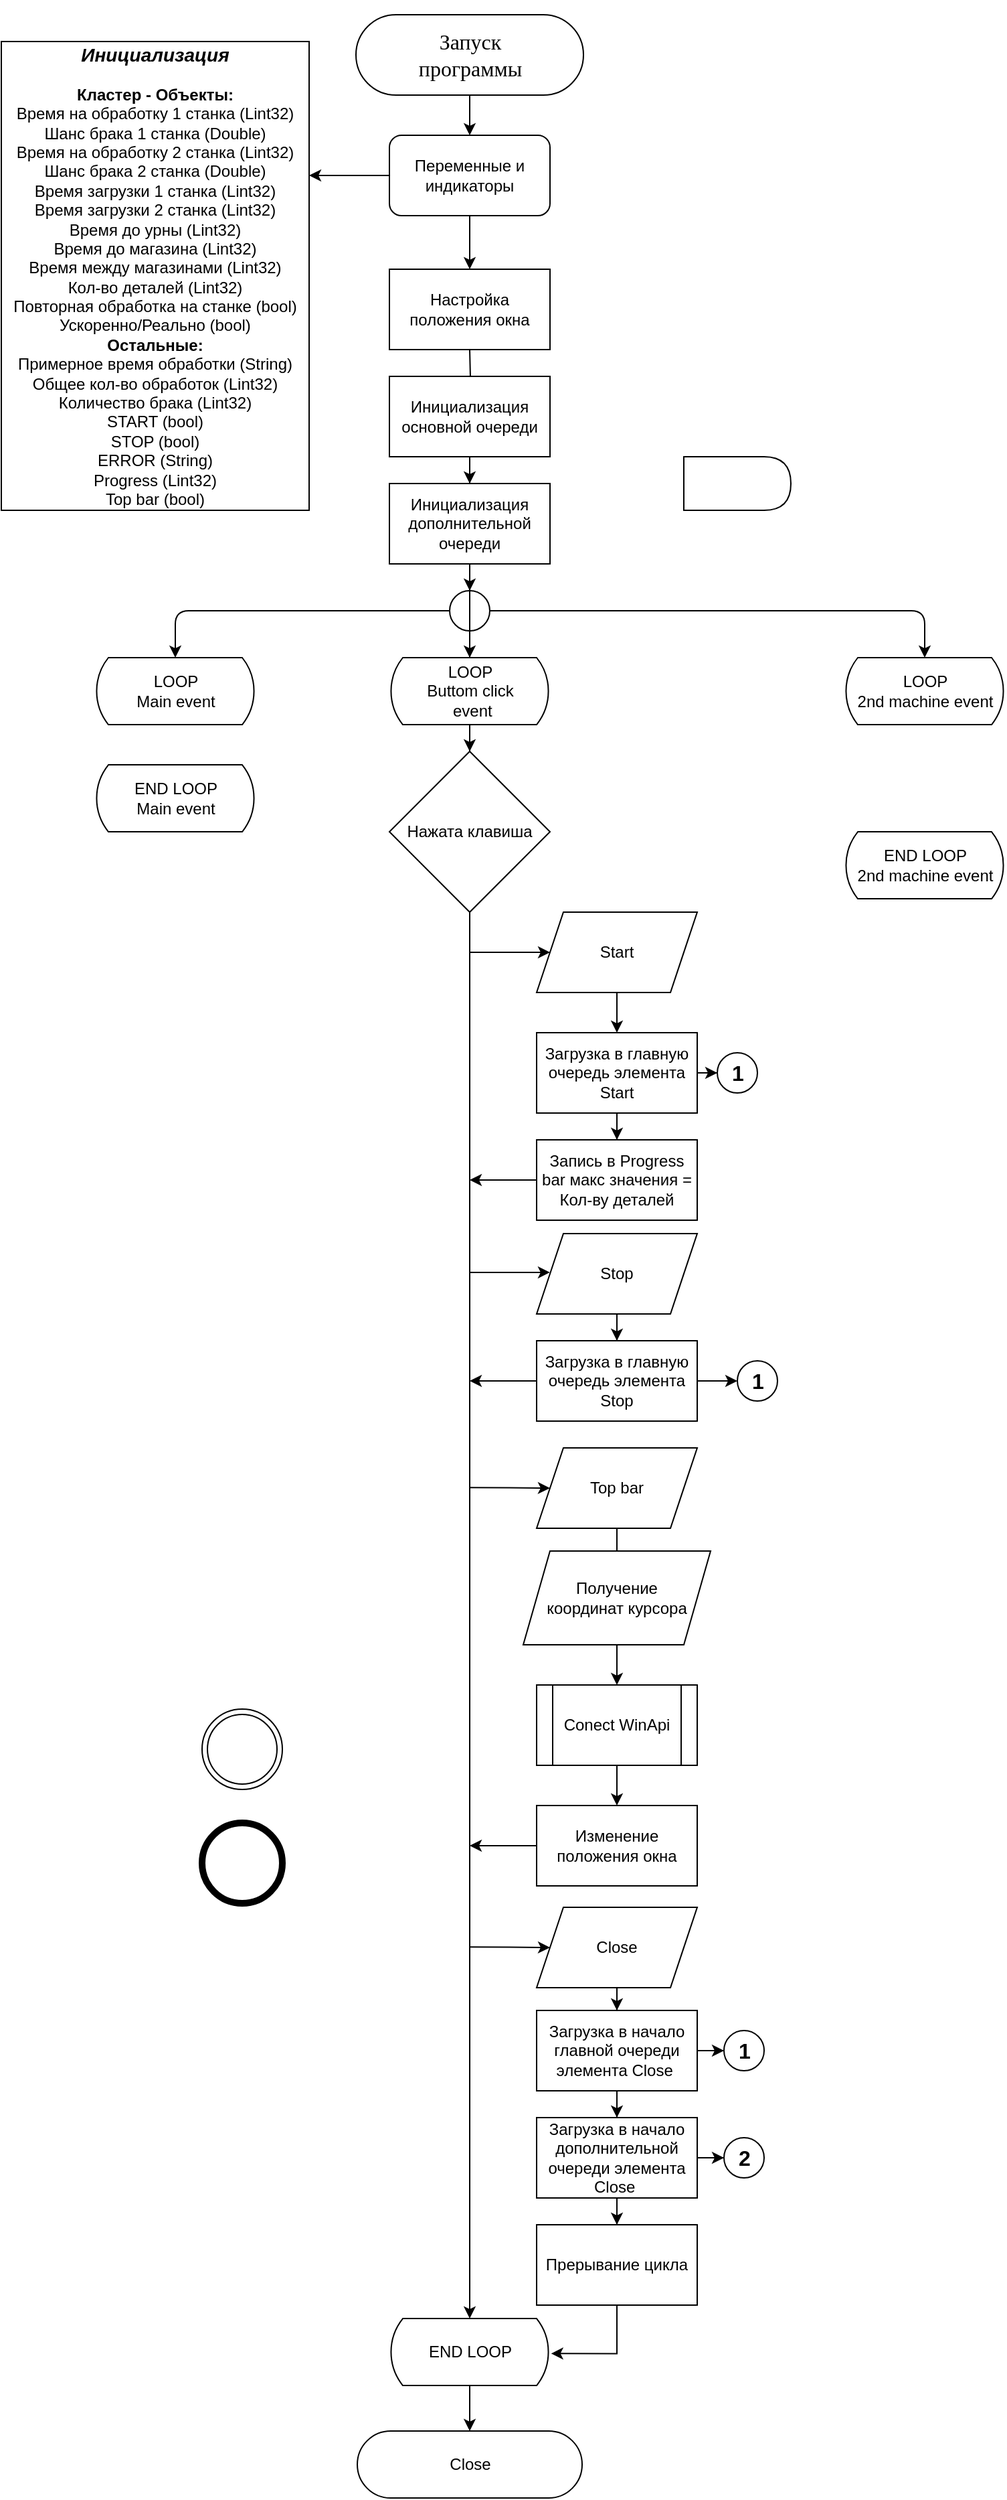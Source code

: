 <mxfile version="13.8.1" type="github">
  <diagram id="C5RBs43oDa-KdzZeNtuy" name="Page-1">
    <mxGraphModel dx="1185" dy="643" grid="1" gridSize="10" guides="1" tooltips="1" connect="1" arrows="1" fold="1" page="1" pageScale="1" pageWidth="827" pageHeight="1169" math="0" shadow="0">
      <root>
        <mxCell id="WIyWlLk6GJQsqaUBKTNV-0" />
        <mxCell id="WIyWlLk6GJQsqaUBKTNV-1" parent="WIyWlLk6GJQsqaUBKTNV-0" />
        <mxCell id="-fShvXhJAneemEz7oOzi-4" value="" style="edgeStyle=orthogonalEdgeStyle;rounded=0;orthogonalLoop=1;jettySize=auto;html=1;" edge="1" parent="WIyWlLk6GJQsqaUBKTNV-1" target="-fShvXhJAneemEz7oOzi-3">
          <mxGeometry relative="1" as="geometry">
            <mxPoint x="410" y="300" as="sourcePoint" />
          </mxGeometry>
        </mxCell>
        <mxCell id="-fShvXhJAneemEz7oOzi-6" value="" style="edgeStyle=orthogonalEdgeStyle;rounded=0;orthogonalLoop=1;jettySize=auto;html=1;" edge="1" parent="WIyWlLk6GJQsqaUBKTNV-1" source="-fShvXhJAneemEz7oOzi-3" target="-fShvXhJAneemEz7oOzi-5">
          <mxGeometry relative="1" as="geometry" />
        </mxCell>
        <mxCell id="-fShvXhJAneemEz7oOzi-3" value="Инициализация основной очереди" style="whiteSpace=wrap;html=1;rounded=0;" vertex="1" parent="WIyWlLk6GJQsqaUBKTNV-1">
          <mxGeometry x="350" y="320" width="120" height="60" as="geometry" />
        </mxCell>
        <mxCell id="-fShvXhJAneemEz7oOzi-10" value="" style="edgeStyle=orthogonalEdgeStyle;rounded=0;orthogonalLoop=1;jettySize=auto;html=1;entryX=0.5;entryY=0;entryDx=0;entryDy=0;entryPerimeter=0;" edge="1" parent="WIyWlLk6GJQsqaUBKTNV-1" source="-fShvXhJAneemEz7oOzi-73" target="-fShvXhJAneemEz7oOzi-60">
          <mxGeometry relative="1" as="geometry">
            <mxPoint x="410" y="480" as="targetPoint" />
          </mxGeometry>
        </mxCell>
        <mxCell id="-fShvXhJAneemEz7oOzi-5" value="&lt;span&gt;Инициализация дополнительной очереди&lt;/span&gt;" style="whiteSpace=wrap;html=1;rounded=0;" vertex="1" parent="WIyWlLk6GJQsqaUBKTNV-1">
          <mxGeometry x="350" y="400" width="120" height="60" as="geometry" />
        </mxCell>
        <mxCell id="-fShvXhJAneemEz7oOzi-17" value="" style="edgeStyle=orthogonalEdgeStyle;rounded=0;orthogonalLoop=1;jettySize=auto;html=1;exitX=0.5;exitY=1;exitDx=0;exitDy=0;exitPerimeter=0;" edge="1" parent="WIyWlLk6GJQsqaUBKTNV-1" source="-fShvXhJAneemEz7oOzi-60" target="-fShvXhJAneemEz7oOzi-16">
          <mxGeometry relative="1" as="geometry">
            <mxPoint x="410" y="560" as="sourcePoint" />
          </mxGeometry>
        </mxCell>
        <mxCell id="-fShvXhJAneemEz7oOzi-15" value="" style="shape=delay;whiteSpace=wrap;html=1;" vertex="1" parent="WIyWlLk6GJQsqaUBKTNV-1">
          <mxGeometry x="570" y="380" width="80" height="40" as="geometry" />
        </mxCell>
        <mxCell id="-fShvXhJAneemEz7oOzi-16" value="Нажата клавиша" style="rhombus;whiteSpace=wrap;html=1;arcSize=20;" vertex="1" parent="WIyWlLk6GJQsqaUBKTNV-1">
          <mxGeometry x="350" y="600" width="120" height="120" as="geometry" />
        </mxCell>
        <mxCell id="-fShvXhJAneemEz7oOzi-18" value="" style="endArrow=classic;html=1;exitX=0.5;exitY=1;exitDx=0;exitDy=0;entryX=0.5;entryY=0;entryDx=0;entryDy=0;entryPerimeter=0;" edge="1" parent="WIyWlLk6GJQsqaUBKTNV-1" source="-fShvXhJAneemEz7oOzi-16" target="-fShvXhJAneemEz7oOzi-61">
          <mxGeometry width="50" height="50" relative="1" as="geometry">
            <mxPoint x="410" y="700" as="sourcePoint" />
            <mxPoint x="410" y="1880" as="targetPoint" />
          </mxGeometry>
        </mxCell>
        <mxCell id="-fShvXhJAneemEz7oOzi-19" value="" style="endArrow=classic;html=1;entryX=0;entryY=0.5;entryDx=0;entryDy=0;" edge="1" parent="WIyWlLk6GJQsqaUBKTNV-1" target="-fShvXhJAneemEz7oOzi-20">
          <mxGeometry width="50" height="50" relative="1" as="geometry">
            <mxPoint x="410" y="750" as="sourcePoint" />
            <mxPoint x="466" y="750" as="targetPoint" />
          </mxGeometry>
        </mxCell>
        <mxCell id="-fShvXhJAneemEz7oOzi-32" value="" style="edgeStyle=orthogonalEdgeStyle;rounded=0;orthogonalLoop=1;jettySize=auto;html=1;" edge="1" parent="WIyWlLk6GJQsqaUBKTNV-1" source="-fShvXhJAneemEz7oOzi-20">
          <mxGeometry relative="1" as="geometry">
            <mxPoint x="520" y="810" as="targetPoint" />
          </mxGeometry>
        </mxCell>
        <mxCell id="-fShvXhJAneemEz7oOzi-20" value="Start" style="shape=parallelogram;perimeter=parallelogramPerimeter;whiteSpace=wrap;html=1;fixedSize=1;" vertex="1" parent="WIyWlLk6GJQsqaUBKTNV-1">
          <mxGeometry x="460" y="720" width="120" height="60" as="geometry" />
        </mxCell>
        <mxCell id="-fShvXhJAneemEz7oOzi-100" style="edgeStyle=orthogonalEdgeStyle;rounded=0;orthogonalLoop=1;jettySize=auto;html=1;entryX=0.5;entryY=0;entryDx=0;entryDy=0;" edge="1" parent="WIyWlLk6GJQsqaUBKTNV-1" source="-fShvXhJAneemEz7oOzi-21" target="-fShvXhJAneemEz7oOzi-94">
          <mxGeometry relative="1" as="geometry" />
        </mxCell>
        <mxCell id="-fShvXhJAneemEz7oOzi-21" value="Stop" style="shape=parallelogram;perimeter=parallelogramPerimeter;whiteSpace=wrap;html=1;fixedSize=1;" vertex="1" parent="WIyWlLk6GJQsqaUBKTNV-1">
          <mxGeometry x="460" y="960" width="120" height="60" as="geometry" />
        </mxCell>
        <mxCell id="-fShvXhJAneemEz7oOzi-22" value="" style="endArrow=classic;html=1;entryX=0.083;entryY=0.483;entryDx=0;entryDy=0;entryPerimeter=0;" edge="1" parent="WIyWlLk6GJQsqaUBKTNV-1" target="-fShvXhJAneemEz7oOzi-21">
          <mxGeometry width="50" height="50" relative="1" as="geometry">
            <mxPoint x="410" y="989" as="sourcePoint" />
            <mxPoint x="460" y="1000" as="targetPoint" />
          </mxGeometry>
        </mxCell>
        <mxCell id="-fShvXhJAneemEz7oOzi-43" value="" style="edgeStyle=orthogonalEdgeStyle;rounded=0;orthogonalLoop=1;jettySize=auto;html=1;" edge="1" parent="WIyWlLk6GJQsqaUBKTNV-1" source="-fShvXhJAneemEz7oOzi-23" target="-fShvXhJAneemEz7oOzi-42">
          <mxGeometry relative="1" as="geometry" />
        </mxCell>
        <mxCell id="-fShvXhJAneemEz7oOzi-23" value="Close" style="shape=parallelogram;perimeter=parallelogramPerimeter;whiteSpace=wrap;html=1;fixedSize=1;" vertex="1" parent="WIyWlLk6GJQsqaUBKTNV-1">
          <mxGeometry x="460" y="1463" width="120" height="60" as="geometry" />
        </mxCell>
        <mxCell id="-fShvXhJAneemEz7oOzi-26" value="" style="endArrow=classic;html=1;entryX=0;entryY=0.5;entryDx=0;entryDy=0;" edge="1" parent="WIyWlLk6GJQsqaUBKTNV-1" target="-fShvXhJAneemEz7oOzi-23">
          <mxGeometry width="50" height="50" relative="1" as="geometry">
            <mxPoint x="410" y="1492.58" as="sourcePoint" />
            <mxPoint x="466" y="1493" as="targetPoint" />
          </mxGeometry>
        </mxCell>
        <mxCell id="-fShvXhJAneemEz7oOzi-34" value="" style="edgeStyle=orthogonalEdgeStyle;rounded=0;orthogonalLoop=1;jettySize=auto;html=1;" edge="1" parent="WIyWlLk6GJQsqaUBKTNV-1" source="-fShvXhJAneemEz7oOzi-27">
          <mxGeometry relative="1" as="geometry">
            <mxPoint x="520" y="1197" as="targetPoint" />
          </mxGeometry>
        </mxCell>
        <mxCell id="-fShvXhJAneemEz7oOzi-27" value="Top bar" style="shape=parallelogram;perimeter=parallelogramPerimeter;whiteSpace=wrap;html=1;fixedSize=1;" vertex="1" parent="WIyWlLk6GJQsqaUBKTNV-1">
          <mxGeometry x="460" y="1120" width="120" height="60" as="geometry" />
        </mxCell>
        <mxCell id="-fShvXhJAneemEz7oOzi-30" value="" style="endArrow=classic;html=1;entryX=0.083;entryY=0.5;entryDx=0;entryDy=0;entryPerimeter=0;" edge="1" parent="WIyWlLk6GJQsqaUBKTNV-1" target="-fShvXhJAneemEz7oOzi-27">
          <mxGeometry width="50" height="50" relative="1" as="geometry">
            <mxPoint x="410" y="1149.58" as="sourcePoint" />
            <mxPoint x="466" y="1150" as="targetPoint" />
          </mxGeometry>
        </mxCell>
        <mxCell id="-fShvXhJAneemEz7oOzi-38" value="" style="edgeStyle=orthogonalEdgeStyle;rounded=0;orthogonalLoop=1;jettySize=auto;html=1;" edge="1" parent="WIyWlLk6GJQsqaUBKTNV-1" source="-fShvXhJAneemEz7oOzi-35" target="-fShvXhJAneemEz7oOzi-37">
          <mxGeometry relative="1" as="geometry" />
        </mxCell>
        <mxCell id="-fShvXhJAneemEz7oOzi-35" value="Получение &lt;br&gt;координат курсора" style="shape=parallelogram;perimeter=parallelogramPerimeter;whiteSpace=wrap;html=1;fixedSize=1;" vertex="1" parent="WIyWlLk6GJQsqaUBKTNV-1">
          <mxGeometry x="450" y="1197" width="140" height="70" as="geometry" />
        </mxCell>
        <mxCell id="-fShvXhJAneemEz7oOzi-40" value="" style="edgeStyle=orthogonalEdgeStyle;rounded=0;orthogonalLoop=1;jettySize=auto;html=1;" edge="1" parent="WIyWlLk6GJQsqaUBKTNV-1" source="-fShvXhJAneemEz7oOzi-37" target="-fShvXhJAneemEz7oOzi-39">
          <mxGeometry relative="1" as="geometry" />
        </mxCell>
        <mxCell id="-fShvXhJAneemEz7oOzi-37" value="Conect WinApi" style="shape=process;whiteSpace=wrap;html=1;backgroundOutline=1;" vertex="1" parent="WIyWlLk6GJQsqaUBKTNV-1">
          <mxGeometry x="460" y="1297" width="120" height="60" as="geometry" />
        </mxCell>
        <mxCell id="-fShvXhJAneemEz7oOzi-41" style="edgeStyle=orthogonalEdgeStyle;rounded=0;orthogonalLoop=1;jettySize=auto;html=1;" edge="1" parent="WIyWlLk6GJQsqaUBKTNV-1" source="-fShvXhJAneemEz7oOzi-39">
          <mxGeometry relative="1" as="geometry">
            <mxPoint x="410" y="1417" as="targetPoint" />
          </mxGeometry>
        </mxCell>
        <mxCell id="-fShvXhJAneemEz7oOzi-39" value="Изменение положения окна" style="rounded=0;whiteSpace=wrap;html=1;" vertex="1" parent="WIyWlLk6GJQsqaUBKTNV-1">
          <mxGeometry x="460" y="1387" width="120" height="60" as="geometry" />
        </mxCell>
        <mxCell id="-fShvXhJAneemEz7oOzi-46" value="" style="edgeStyle=orthogonalEdgeStyle;rounded=0;orthogonalLoop=1;jettySize=auto;html=1;" edge="1" parent="WIyWlLk6GJQsqaUBKTNV-1" source="-fShvXhJAneemEz7oOzi-42" target="-fShvXhJAneemEz7oOzi-45">
          <mxGeometry relative="1" as="geometry" />
        </mxCell>
        <mxCell id="-fShvXhJAneemEz7oOzi-89" value="" style="edgeStyle=orthogonalEdgeStyle;rounded=0;orthogonalLoop=1;jettySize=auto;html=1;" edge="1" parent="WIyWlLk6GJQsqaUBKTNV-1" source="-fShvXhJAneemEz7oOzi-42" target="-fShvXhJAneemEz7oOzi-88">
          <mxGeometry relative="1" as="geometry" />
        </mxCell>
        <mxCell id="-fShvXhJAneemEz7oOzi-42" value="Загрузка в начало главной очереди элемента Close&amp;nbsp;" style="whiteSpace=wrap;html=1;" vertex="1" parent="WIyWlLk6GJQsqaUBKTNV-1">
          <mxGeometry x="460" y="1540" width="120" height="60" as="geometry" />
        </mxCell>
        <mxCell id="-fShvXhJAneemEz7oOzi-50" value="" style="edgeStyle=orthogonalEdgeStyle;rounded=0;orthogonalLoop=1;jettySize=auto;html=1;" edge="1" parent="WIyWlLk6GJQsqaUBKTNV-1" source="-fShvXhJAneemEz7oOzi-45" target="-fShvXhJAneemEz7oOzi-49">
          <mxGeometry relative="1" as="geometry" />
        </mxCell>
        <mxCell id="-fShvXhJAneemEz7oOzi-91" value="" style="edgeStyle=orthogonalEdgeStyle;rounded=0;orthogonalLoop=1;jettySize=auto;html=1;" edge="1" parent="WIyWlLk6GJQsqaUBKTNV-1" source="-fShvXhJAneemEz7oOzi-45" target="-fShvXhJAneemEz7oOzi-90">
          <mxGeometry relative="1" as="geometry" />
        </mxCell>
        <mxCell id="-fShvXhJAneemEz7oOzi-45" value="Загрузка в начало дополнительной очереди&amp;nbsp;элемента Close&amp;nbsp;" style="whiteSpace=wrap;html=1;" vertex="1" parent="WIyWlLk6GJQsqaUBKTNV-1">
          <mxGeometry x="460" y="1620" width="120" height="60" as="geometry" />
        </mxCell>
        <mxCell id="-fShvXhJAneemEz7oOzi-62" style="edgeStyle=orthogonalEdgeStyle;rounded=0;orthogonalLoop=1;jettySize=auto;html=1;entryX=1.007;entryY=0.523;entryDx=0;entryDy=0;entryPerimeter=0;" edge="1" parent="WIyWlLk6GJQsqaUBKTNV-1" source="-fShvXhJAneemEz7oOzi-49" target="-fShvXhJAneemEz7oOzi-61">
          <mxGeometry relative="1" as="geometry" />
        </mxCell>
        <mxCell id="-fShvXhJAneemEz7oOzi-49" value="Прерывание цикла" style="whiteSpace=wrap;html=1;" vertex="1" parent="WIyWlLk6GJQsqaUBKTNV-1">
          <mxGeometry x="460" y="1700" width="120" height="60" as="geometry" />
        </mxCell>
        <mxCell id="-fShvXhJAneemEz7oOzi-57" value="Close" style="html=1;dashed=0;whitespace=wrap;shape=mxgraph.dfd.start" vertex="1" parent="WIyWlLk6GJQsqaUBKTNV-1">
          <mxGeometry x="326" y="1854" width="168" height="50" as="geometry" />
        </mxCell>
        <mxCell id="-fShvXhJAneemEz7oOzi-115" value="" style="edgeStyle=orthogonalEdgeStyle;rounded=0;orthogonalLoop=1;jettySize=auto;html=1;" edge="1" parent="WIyWlLk6GJQsqaUBKTNV-1" source="-fShvXhJAneemEz7oOzi-58" target="-fShvXhJAneemEz7oOzi-114">
          <mxGeometry relative="1" as="geometry" />
        </mxCell>
        <mxCell id="-fShvXhJAneemEz7oOzi-58" value="&lt;h4 style=&quot;font-size: 16px&quot;&gt;&lt;div&gt;&lt;span style=&quot;font-family: &amp;#34;times new roman&amp;#34; ; font-weight: normal&quot;&gt;Запуск&lt;/span&gt;&lt;/div&gt;&lt;font face=&quot;Times New Roman&quot;&gt;&lt;span style=&quot;font-weight: normal&quot;&gt;программы&lt;/span&gt;&lt;/font&gt;&lt;/h4&gt;" style="html=1;dashed=0;whitespace=wrap;shape=mxgraph.dfd.start" vertex="1" parent="WIyWlLk6GJQsqaUBKTNV-1">
          <mxGeometry x="325" y="50" width="170" height="60" as="geometry" />
        </mxCell>
        <mxCell id="-fShvXhJAneemEz7oOzi-60" value="&lt;span&gt;LOOP&lt;/span&gt;&lt;br&gt;&lt;span&gt;Buttom click&lt;/span&gt;&lt;br&gt;&lt;span&gt;&amp;nbsp;event&lt;/span&gt;" style="html=1;dashed=0;whitespace=wrap;shape=mxgraph.dfd.loop" vertex="1" parent="WIyWlLk6GJQsqaUBKTNV-1">
          <mxGeometry x="350" y="530" width="120" height="50" as="geometry" />
        </mxCell>
        <mxCell id="-fShvXhJAneemEz7oOzi-63" value="" style="edgeStyle=orthogonalEdgeStyle;rounded=0;orthogonalLoop=1;jettySize=auto;html=1;" edge="1" parent="WIyWlLk6GJQsqaUBKTNV-1" source="-fShvXhJAneemEz7oOzi-61" target="-fShvXhJAneemEz7oOzi-57">
          <mxGeometry relative="1" as="geometry" />
        </mxCell>
        <mxCell id="-fShvXhJAneemEz7oOzi-61" value="END LOOP" style="html=1;dashed=0;whitespace=wrap;shape=mxgraph.dfd.loop" vertex="1" parent="WIyWlLk6GJQsqaUBKTNV-1">
          <mxGeometry x="350" y="1770" width="120" height="50" as="geometry" />
        </mxCell>
        <mxCell id="-fShvXhJAneemEz7oOzi-64" value="" style="shape=ellipse;html=1;dashed=0;whitespace=wrap;aspect=fixed;strokeWidth=5;perimeter=ellipsePerimeter;" vertex="1" parent="WIyWlLk6GJQsqaUBKTNV-1">
          <mxGeometry x="210" y="1400" width="60" height="60" as="geometry" />
        </mxCell>
        <mxCell id="-fShvXhJAneemEz7oOzi-66" value="" style="ellipse;shape=doubleEllipse;html=1;dashed=0;whitespace=wrap;aspect=fixed;" vertex="1" parent="WIyWlLk6GJQsqaUBKTNV-1">
          <mxGeometry x="210" y="1315" width="60" height="60" as="geometry" />
        </mxCell>
        <mxCell id="-fShvXhJAneemEz7oOzi-68" value="&lt;span&gt;LOOP&lt;/span&gt;&lt;br&gt;Main event" style="html=1;dashed=0;whitespace=wrap;shape=mxgraph.dfd.loop" vertex="1" parent="WIyWlLk6GJQsqaUBKTNV-1">
          <mxGeometry x="130" y="530" width="120" height="50" as="geometry" />
        </mxCell>
        <mxCell id="-fShvXhJAneemEz7oOzi-69" value="&lt;span&gt;LOOP&lt;/span&gt;&lt;br&gt;2nd machine event" style="html=1;dashed=0;whitespace=wrap;shape=mxgraph.dfd.loop" vertex="1" parent="WIyWlLk6GJQsqaUBKTNV-1">
          <mxGeometry x="690" y="530" width="120" height="50" as="geometry" />
        </mxCell>
        <mxCell id="-fShvXhJAneemEz7oOzi-71" value="" style="endArrow=classic;html=1;entryX=0.5;entryY=0;entryDx=0;entryDy=0;entryPerimeter=0;exitX=0;exitY=0.5;exitDx=0;exitDy=0;" edge="1" parent="WIyWlLk6GJQsqaUBKTNV-1" source="-fShvXhJAneemEz7oOzi-73" target="-fShvXhJAneemEz7oOzi-68">
          <mxGeometry width="50" height="50" relative="1" as="geometry">
            <mxPoint x="410" y="470" as="sourcePoint" />
            <mxPoint x="190" y="520" as="targetPoint" />
            <Array as="points">
              <mxPoint x="190" y="495" />
            </Array>
          </mxGeometry>
        </mxCell>
        <mxCell id="-fShvXhJAneemEz7oOzi-73" value="" style="shape=lineEllipse;line=vertical;perimeter=ellipsePerimeter;whiteSpace=wrap;html=1;backgroundOutline=1;" vertex="1" parent="WIyWlLk6GJQsqaUBKTNV-1">
          <mxGeometry x="395" y="480" width="30" height="30" as="geometry" />
        </mxCell>
        <mxCell id="-fShvXhJAneemEz7oOzi-74" value="" style="edgeStyle=orthogonalEdgeStyle;rounded=0;orthogonalLoop=1;jettySize=auto;html=1;entryX=0.5;entryY=0;entryDx=0;entryDy=0;entryPerimeter=0;" edge="1" parent="WIyWlLk6GJQsqaUBKTNV-1" source="-fShvXhJAneemEz7oOzi-5" target="-fShvXhJAneemEz7oOzi-73">
          <mxGeometry relative="1" as="geometry">
            <mxPoint x="410" y="460" as="sourcePoint" />
            <mxPoint x="410" y="530" as="targetPoint" />
          </mxGeometry>
        </mxCell>
        <mxCell id="-fShvXhJAneemEz7oOzi-84" value="" style="endArrow=classic;html=1;exitX=1;exitY=0.5;exitDx=0;exitDy=0;entryX=0.5;entryY=0;entryDx=0;entryDy=0;entryPerimeter=0;" edge="1" parent="WIyWlLk6GJQsqaUBKTNV-1" source="-fShvXhJAneemEz7oOzi-73" target="-fShvXhJAneemEz7oOzi-69">
          <mxGeometry width="50" height="50" relative="1" as="geometry">
            <mxPoint x="550" y="490" as="sourcePoint" />
            <mxPoint x="670" y="495" as="targetPoint" />
            <Array as="points">
              <mxPoint x="750" y="495" />
            </Array>
          </mxGeometry>
        </mxCell>
        <mxCell id="-fShvXhJAneemEz7oOzi-85" value="&lt;span&gt;END LOOP&lt;/span&gt;&lt;br&gt;Main event" style="html=1;dashed=0;whitespace=wrap;shape=mxgraph.dfd.loop" vertex="1" parent="WIyWlLk6GJQsqaUBKTNV-1">
          <mxGeometry x="130" y="610" width="120" height="50" as="geometry" />
        </mxCell>
        <mxCell id="-fShvXhJAneemEz7oOzi-86" value="&lt;span&gt;END LOOP&lt;/span&gt;&lt;br&gt;2nd machine event" style="html=1;dashed=0;whitespace=wrap;shape=mxgraph.dfd.loop" vertex="1" parent="WIyWlLk6GJQsqaUBKTNV-1">
          <mxGeometry x="690" y="660" width="120" height="50" as="geometry" />
        </mxCell>
        <mxCell id="-fShvXhJAneemEz7oOzi-88" value="&lt;font style=&quot;font-size: 16px&quot;&gt;&lt;b&gt;1&lt;/b&gt;&lt;/font&gt;" style="shape=ellipse;html=1;dashed=0;whitespace=wrap;aspect=fixed;perimeter=ellipsePerimeter;" vertex="1" parent="WIyWlLk6GJQsqaUBKTNV-1">
          <mxGeometry x="600" y="1555" width="30" height="30" as="geometry" />
        </mxCell>
        <mxCell id="-fShvXhJAneemEz7oOzi-90" value="&lt;b&gt;&lt;font style=&quot;font-size: 16px&quot;&gt;2&lt;/font&gt;&lt;/b&gt;" style="shape=ellipse;html=1;dashed=0;whitespace=wrap;aspect=fixed;perimeter=ellipsePerimeter;" vertex="1" parent="WIyWlLk6GJQsqaUBKTNV-1">
          <mxGeometry x="600" y="1635" width="30" height="30" as="geometry" />
        </mxCell>
        <mxCell id="-fShvXhJAneemEz7oOzi-92" value="" style="edgeStyle=orthogonalEdgeStyle;rounded=0;orthogonalLoop=1;jettySize=auto;html=1;" edge="1" parent="WIyWlLk6GJQsqaUBKTNV-1" source="-fShvXhJAneemEz7oOzi-94">
          <mxGeometry relative="1" as="geometry">
            <mxPoint x="410" y="1070" as="targetPoint" />
          </mxGeometry>
        </mxCell>
        <mxCell id="-fShvXhJAneemEz7oOzi-93" value="" style="edgeStyle=orthogonalEdgeStyle;rounded=0;orthogonalLoop=1;jettySize=auto;html=1;" edge="1" parent="WIyWlLk6GJQsqaUBKTNV-1" source="-fShvXhJAneemEz7oOzi-94" target="-fShvXhJAneemEz7oOzi-97">
          <mxGeometry relative="1" as="geometry" />
        </mxCell>
        <mxCell id="-fShvXhJAneemEz7oOzi-94" value="Загрузка в главную очередь элемента Stop" style="whiteSpace=wrap;html=1;" vertex="1" parent="WIyWlLk6GJQsqaUBKTNV-1">
          <mxGeometry x="460" y="1040" width="120" height="60" as="geometry" />
        </mxCell>
        <mxCell id="-fShvXhJAneemEz7oOzi-97" value="&lt;font style=&quot;font-size: 16px&quot;&gt;&lt;b&gt;1&lt;/b&gt;&lt;/font&gt;" style="shape=ellipse;html=1;dashed=0;whitespace=wrap;aspect=fixed;perimeter=ellipsePerimeter;" vertex="1" parent="WIyWlLk6GJQsqaUBKTNV-1">
          <mxGeometry x="610" y="1055" width="30" height="30" as="geometry" />
        </mxCell>
        <mxCell id="-fShvXhJAneemEz7oOzi-103" value="" style="edgeStyle=orthogonalEdgeStyle;rounded=0;orthogonalLoop=1;jettySize=auto;html=1;" edge="1" parent="WIyWlLk6GJQsqaUBKTNV-1" source="-fShvXhJAneemEz7oOzi-104" target="-fShvXhJAneemEz7oOzi-105">
          <mxGeometry relative="1" as="geometry" />
        </mxCell>
        <mxCell id="-fShvXhJAneemEz7oOzi-108" value="" style="edgeStyle=orthogonalEdgeStyle;rounded=0;orthogonalLoop=1;jettySize=auto;html=1;" edge="1" parent="WIyWlLk6GJQsqaUBKTNV-1" source="-fShvXhJAneemEz7oOzi-104" target="-fShvXhJAneemEz7oOzi-106">
          <mxGeometry relative="1" as="geometry" />
        </mxCell>
        <mxCell id="-fShvXhJAneemEz7oOzi-104" value="Загрузка в главную очередь элемента Start" style="whiteSpace=wrap;html=1;" vertex="1" parent="WIyWlLk6GJQsqaUBKTNV-1">
          <mxGeometry x="460" y="810" width="120" height="60" as="geometry" />
        </mxCell>
        <mxCell id="-fShvXhJAneemEz7oOzi-105" value="&lt;font style=&quot;font-size: 16px&quot;&gt;&lt;b&gt;1&lt;/b&gt;&lt;/font&gt;" style="shape=ellipse;html=1;dashed=0;whitespace=wrap;aspect=fixed;perimeter=ellipsePerimeter;" vertex="1" parent="WIyWlLk6GJQsqaUBKTNV-1">
          <mxGeometry x="595" y="825" width="30" height="30" as="geometry" />
        </mxCell>
        <mxCell id="-fShvXhJAneemEz7oOzi-109" style="edgeStyle=orthogonalEdgeStyle;rounded=0;orthogonalLoop=1;jettySize=auto;html=1;" edge="1" parent="WIyWlLk6GJQsqaUBKTNV-1" source="-fShvXhJAneemEz7oOzi-106">
          <mxGeometry relative="1" as="geometry">
            <mxPoint x="410" y="920" as="targetPoint" />
          </mxGeometry>
        </mxCell>
        <mxCell id="-fShvXhJAneemEz7oOzi-106" value="Запись в Progress bar макс значения = Кол-ву деталей" style="whiteSpace=wrap;html=1;" vertex="1" parent="WIyWlLk6GJQsqaUBKTNV-1">
          <mxGeometry x="460" y="890" width="120" height="60" as="geometry" />
        </mxCell>
        <mxCell id="-fShvXhJAneemEz7oOzi-110" value="Настройка положения окна" style="whiteSpace=wrap;html=1;rounded=0;" vertex="1" parent="WIyWlLk6GJQsqaUBKTNV-1">
          <mxGeometry x="350" y="240" width="120" height="60" as="geometry" />
        </mxCell>
        <mxCell id="-fShvXhJAneemEz7oOzi-113" value="&lt;b&gt;&lt;i&gt;&lt;font style=&quot;font-size: 14px&quot;&gt;Инициализация&lt;br&gt;&lt;/font&gt;&lt;/i&gt;&lt;/b&gt;&lt;br&gt;&lt;b&gt;Кластер - Объекты:&lt;br&gt;&lt;/b&gt;Время на обработку 1 станка (Lint32)&lt;br&gt;Шанс брака 1 станка (Double)&lt;br&gt;Время на обработку 2 станка (Lint32)&lt;br&gt;Шанс брака 2 станка (Double)&lt;br&gt;Время загрузки 1 станка (Lint32)&lt;br&gt;Время загрузки 2 станка (Lint32)&lt;br&gt;Время до урны (Lint32)&lt;br&gt;Время до магазина (Lint32)&lt;br&gt;Время между магазинами (Lint32)&lt;br&gt;Кол-во деталей (Lint32)&lt;br&gt;Повторная обработка на станке (bool)&lt;br&gt;Ускоренно/Реально (bool)&lt;br&gt;&lt;b&gt;Остальные:&lt;br&gt;&lt;/b&gt;Примерное время обработки (String)&lt;br&gt;Общее кол-во обработок (Lint32)&lt;br&gt;Количество брака (Lint32)&lt;br&gt;START (bool)&lt;br&gt;STOP (bool)&lt;br&gt;ERROR (String)&lt;br&gt;Progress (Lint32)&lt;br&gt;Top bar (bool)" style="rounded=0;whiteSpace=wrap;html=1;" vertex="1" parent="WIyWlLk6GJQsqaUBKTNV-1">
          <mxGeometry x="60" y="70" width="230" height="350" as="geometry" />
        </mxCell>
        <mxCell id="-fShvXhJAneemEz7oOzi-116" value="" style="edgeStyle=orthogonalEdgeStyle;rounded=0;orthogonalLoop=1;jettySize=auto;html=1;" edge="1" parent="WIyWlLk6GJQsqaUBKTNV-1" source="-fShvXhJAneemEz7oOzi-114" target="-fShvXhJAneemEz7oOzi-110">
          <mxGeometry relative="1" as="geometry" />
        </mxCell>
        <mxCell id="-fShvXhJAneemEz7oOzi-119" style="edgeStyle=orthogonalEdgeStyle;rounded=0;orthogonalLoop=1;jettySize=auto;html=1;" edge="1" parent="WIyWlLk6GJQsqaUBKTNV-1" source="-fShvXhJAneemEz7oOzi-114">
          <mxGeometry relative="1" as="geometry">
            <mxPoint x="290" y="170" as="targetPoint" />
          </mxGeometry>
        </mxCell>
        <mxCell id="-fShvXhJAneemEz7oOzi-114" value="Переменные и индикаторы" style="rounded=1;whiteSpace=wrap;html=1;" vertex="1" parent="WIyWlLk6GJQsqaUBKTNV-1">
          <mxGeometry x="350" y="140" width="120" height="60" as="geometry" />
        </mxCell>
      </root>
    </mxGraphModel>
  </diagram>
</mxfile>
